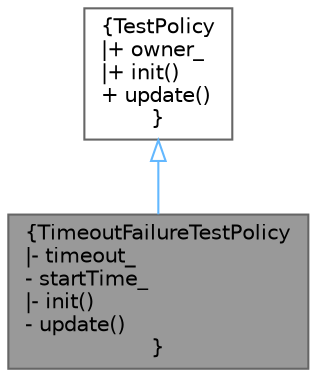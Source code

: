 digraph "TimeoutFailureTestPolicy"
{
 // LATEX_PDF_SIZE
  bgcolor="transparent";
  edge [fontname=Helvetica,fontsize=10,labelfontname=Helvetica,labelfontsize=10];
  node [fontname=Helvetica,fontsize=10,shape=box,height=0.2,width=0.4];
  Node1 [label="{TimeoutFailureTestPolicy\n|- timeout_\l- startTime_\l|- init()\l- update()\l}",height=0.2,width=0.4,color="gray40", fillcolor="grey60", style="filled", fontcolor="black",tooltip=" "];
  Node2 -> Node1 [dir="back",color="steelblue1",style="solid",arrowtail="onormal"];
  Node2 [label="{TestPolicy\n|+ owner_\l|+ init()\l+ update()\l}",height=0.2,width=0.4,color="gray40", fillcolor="white", style="filled",URL="$classTestPolicy.html",tooltip=" "];
}
